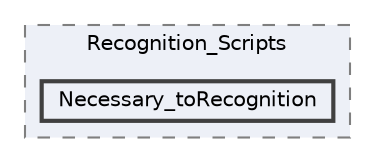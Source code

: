 digraph "C:/Users/sleht/OneDrive/Documents/MasterS2/PA_MetaQuest/Final_Git/MetaQuest_GestureSet/Scripts/Recognition_Scripts/Necessary_toRecognition"
{
 // LATEX_PDF_SIZE
  bgcolor="transparent";
  edge [fontname=Helvetica,fontsize=10,labelfontname=Helvetica,labelfontsize=10];
  node [fontname=Helvetica,fontsize=10,shape=box,height=0.2,width=0.4];
  compound=true
  subgraph clusterdir_37a36a17818a1b7f8517477529e3f5c7 {
    graph [ bgcolor="#edf0f7", pencolor="grey50", label="Recognition_Scripts", fontname=Helvetica,fontsize=10 style="filled,dashed", URL="dir_37a36a17818a1b7f8517477529e3f5c7.html",tooltip=""]
  dir_e1a8970b89ca0cfb2dae87e92d772808 [label="Necessary_toRecognition", fillcolor="#edf0f7", color="grey25", style="filled,bold", URL="dir_e1a8970b89ca0cfb2dae87e92d772808.html",tooltip=""];
  }
}

